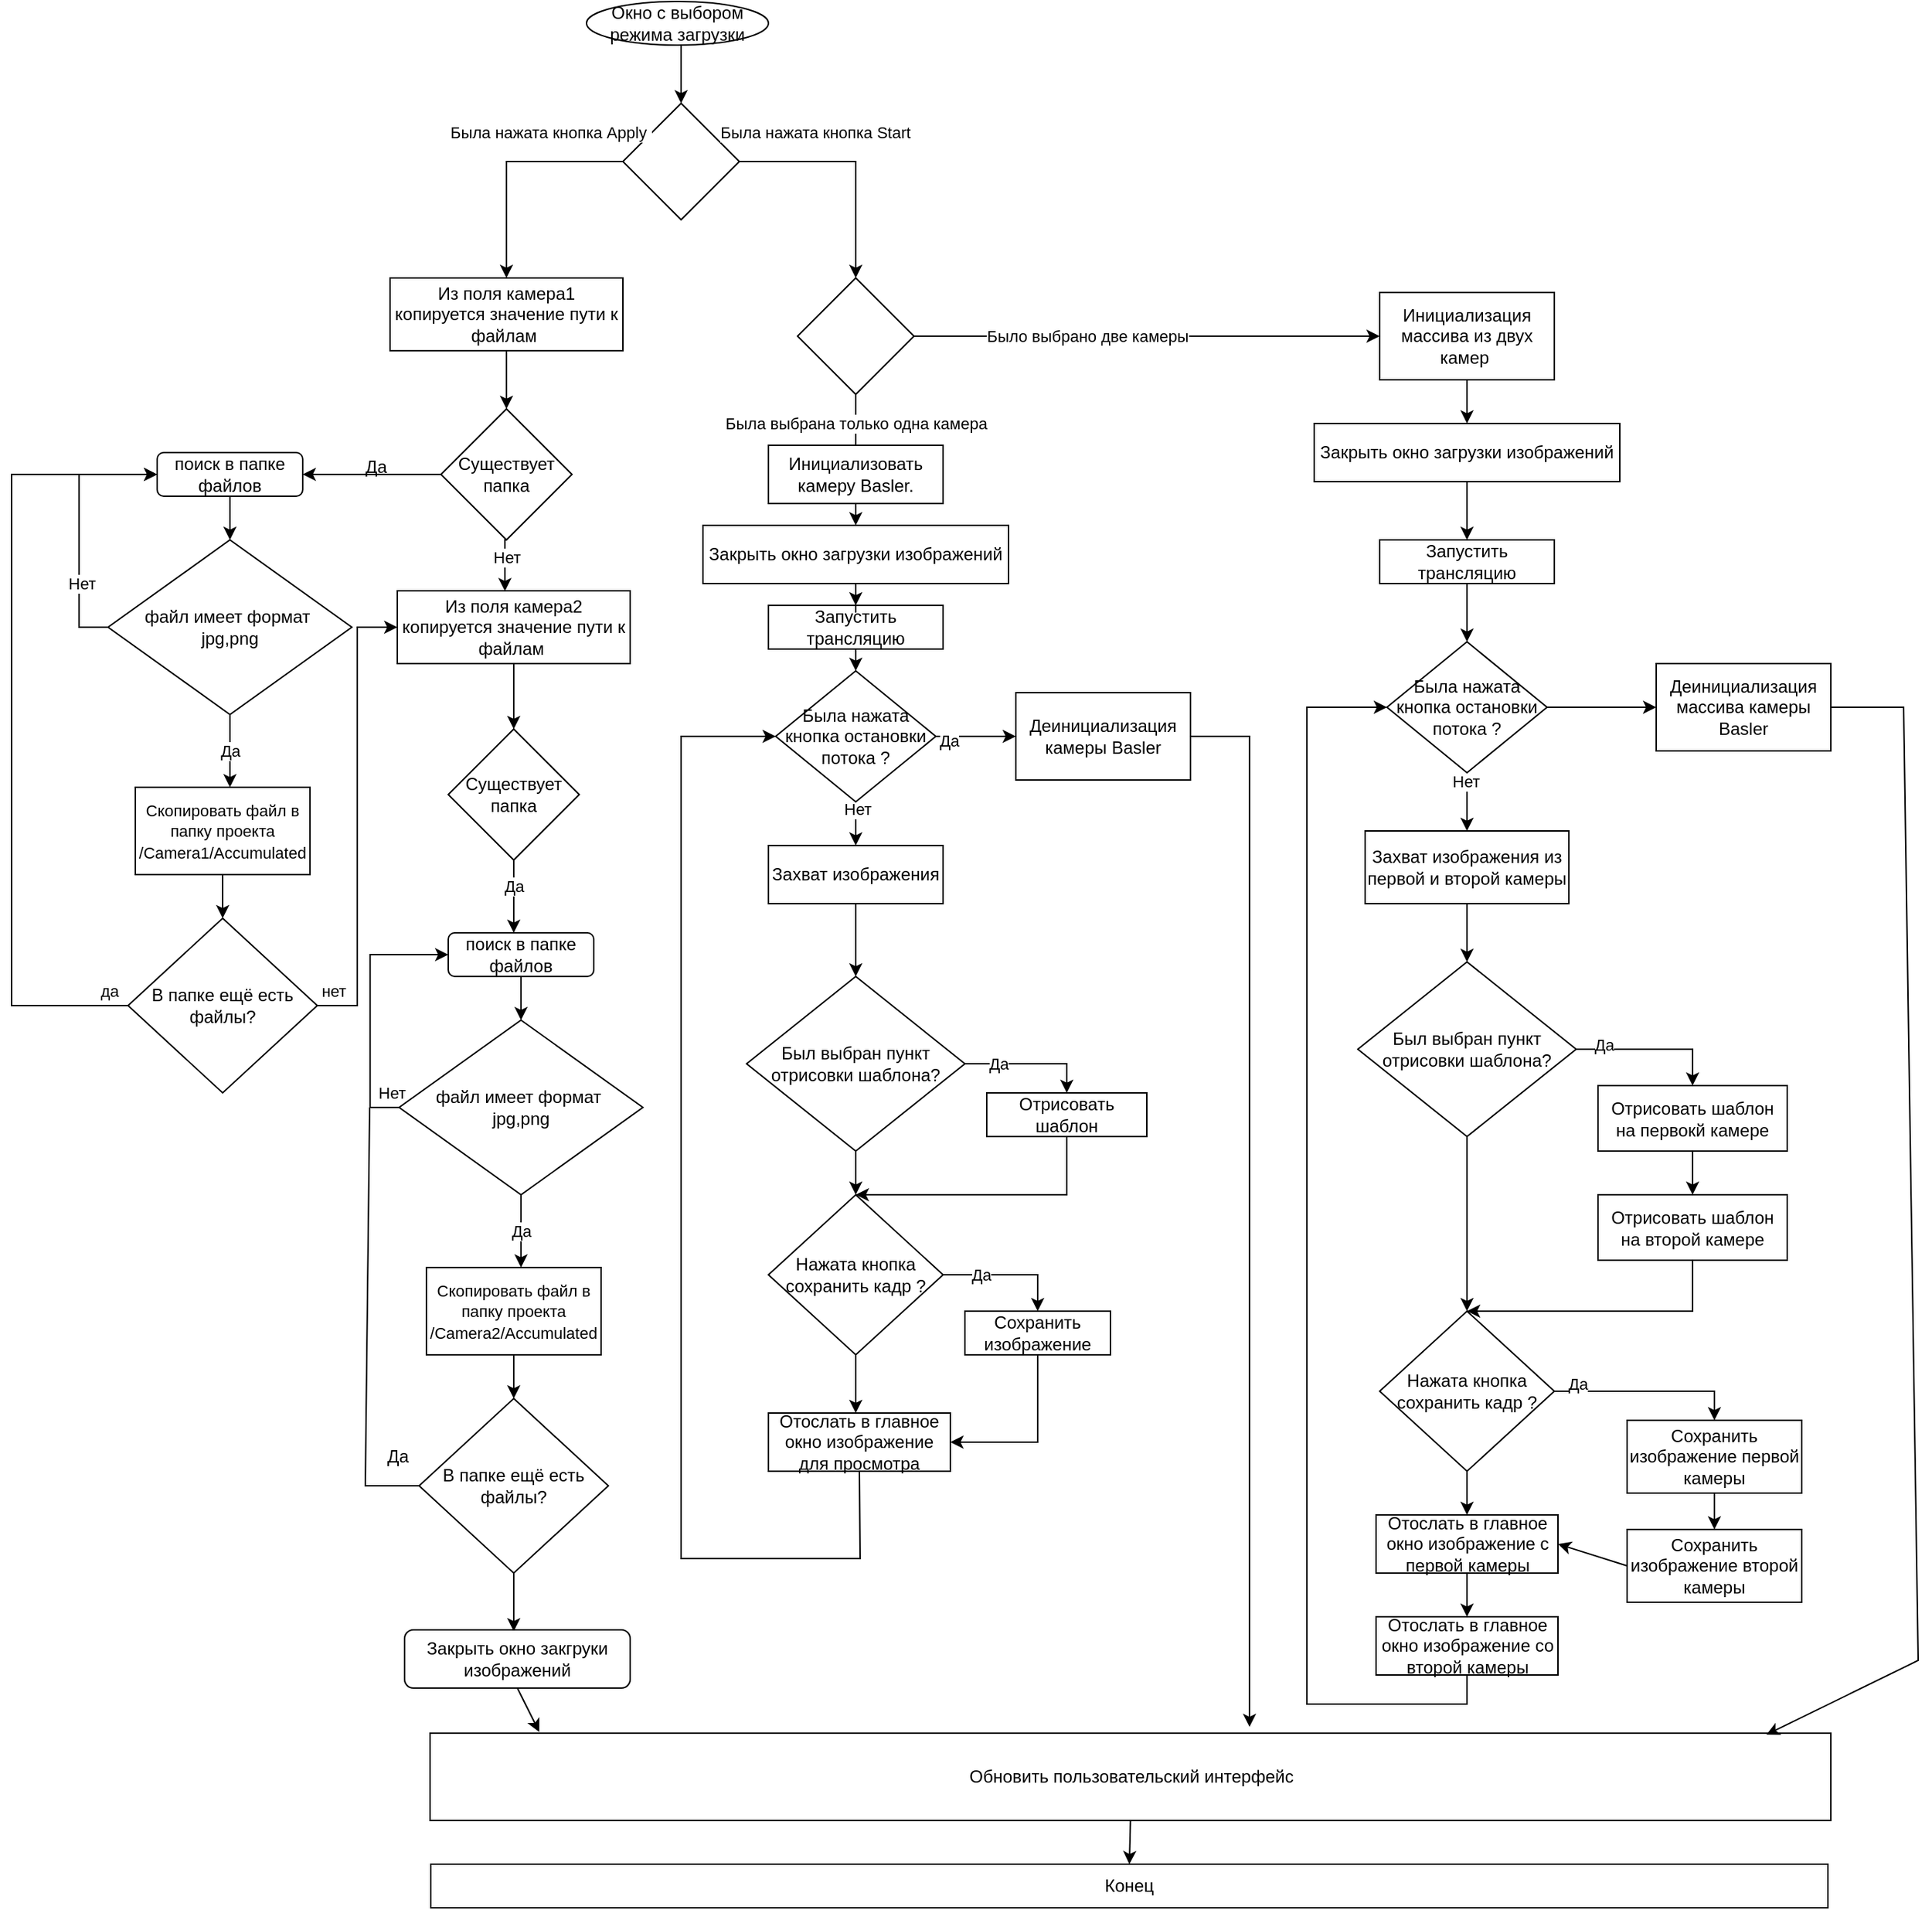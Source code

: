 <mxfile version="15.8.7" type="device"><diagram id="gzn6oDgQFuh3ZgMeKdMS" name="Страница 1"><mxGraphModel dx="4478" dy="1854" grid="1" gridSize="10" guides="1" tooltips="1" connect="1" arrows="1" fold="1" page="1" pageScale="1" pageWidth="827" pageHeight="1169" math="0" shadow="0"><root><mxCell id="0"/><mxCell id="1" parent="0"/><mxCell id="e9Lw-Bn_I731RZ1xXYnt-4" value="" style="rhombus;whiteSpace=wrap;html=1;" parent="1" vertex="1"><mxGeometry x="360" y="80" width="80" height="80" as="geometry"/></mxCell><mxCell id="e9Lw-Bn_I731RZ1xXYnt-6" value="" style="endArrow=classic;html=1;rounded=0;exitX=0.5;exitY=1;exitDx=0;exitDy=0;entryX=0.5;entryY=0;entryDx=0;entryDy=0;" parent="1" target="e9Lw-Bn_I731RZ1xXYnt-4" edge="1"><mxGeometry width="50" height="50" relative="1" as="geometry"><mxPoint x="400" y="40" as="sourcePoint"/><mxPoint x="330" y="280" as="targetPoint"/></mxGeometry></mxCell><mxCell id="e9Lw-Bn_I731RZ1xXYnt-7" value="" style="endArrow=classic;html=1;rounded=0;exitX=1;exitY=0.5;exitDx=0;exitDy=0;" parent="1" source="e9Lw-Bn_I731RZ1xXYnt-4" edge="1"><mxGeometry width="50" height="50" relative="1" as="geometry"><mxPoint x="480" y="250" as="sourcePoint"/><mxPoint x="520" y="200" as="targetPoint"/><Array as="points"><mxPoint x="520" y="120"/></Array></mxGeometry></mxCell><mxCell id="e9Lw-Bn_I731RZ1xXYnt-8" value="Была нажата кнопка Start" style="edgeLabel;html=1;align=center;verticalAlign=middle;resizable=0;points=[];" parent="e9Lw-Bn_I731RZ1xXYnt-7" vertex="1" connectable="0"><mxGeometry x="-0.656" y="-1" relative="1" as="geometry"><mxPoint x="24" y="-21" as="offset"/></mxGeometry></mxCell><mxCell id="e9Lw-Bn_I731RZ1xXYnt-9" value="" style="endArrow=classic;html=1;rounded=0;exitX=0;exitY=0.5;exitDx=0;exitDy=0;" parent="1" source="e9Lw-Bn_I731RZ1xXYnt-4" edge="1"><mxGeometry width="50" height="50" relative="1" as="geometry"><mxPoint x="230" y="280" as="sourcePoint"/><mxPoint x="280" y="200" as="targetPoint"/><Array as="points"><mxPoint x="280" y="120"/></Array></mxGeometry></mxCell><mxCell id="e9Lw-Bn_I731RZ1xXYnt-11" value="Была нажата кнопка Apply&amp;nbsp;" style="edgeLabel;html=1;align=center;verticalAlign=middle;resizable=0;points=[];" parent="e9Lw-Bn_I731RZ1xXYnt-9" vertex="1" connectable="0"><mxGeometry x="-0.335" relative="1" as="geometry"><mxPoint x="3" y="-20" as="offset"/></mxGeometry></mxCell><mxCell id="e9Lw-Bn_I731RZ1xXYnt-12" value="Из поля камера1 копируется значение пути к файлам&amp;nbsp;" style="rounded=0;whiteSpace=wrap;html=1;" parent="1" vertex="1"><mxGeometry x="200" y="200" width="160" height="50" as="geometry"/></mxCell><mxCell id="e9Lw-Bn_I731RZ1xXYnt-14" value="" style="endArrow=classic;html=1;rounded=0;exitX=0.5;exitY=1;exitDx=0;exitDy=0;entryX=0.5;entryY=0;entryDx=0;entryDy=0;" parent="1" source="e9Lw-Bn_I731RZ1xXYnt-12" edge="1"><mxGeometry width="50" height="50" relative="1" as="geometry"><mxPoint x="400" y="460" as="sourcePoint"/><mxPoint x="280" y="290" as="targetPoint"/></mxGeometry></mxCell><mxCell id="e9Lw-Bn_I731RZ1xXYnt-20" style="edgeStyle=orthogonalEdgeStyle;rounded=0;orthogonalLoop=1;jettySize=auto;html=1;" parent="1" source="e9Lw-Bn_I731RZ1xXYnt-17" edge="1"><mxGeometry relative="1" as="geometry"><mxPoint x="140" y="335" as="targetPoint"/></mxGeometry></mxCell><mxCell id="e9Lw-Bn_I731RZ1xXYnt-30" style="edgeStyle=orthogonalEdgeStyle;rounded=0;orthogonalLoop=1;jettySize=auto;html=1;exitX=0.5;exitY=1;exitDx=0;exitDy=0;entryX=0.462;entryY=0.004;entryDx=0;entryDy=0;entryPerimeter=0;" parent="1" source="e9Lw-Bn_I731RZ1xXYnt-17" target="e9Lw-Bn_I731RZ1xXYnt-31" edge="1"><mxGeometry relative="1" as="geometry"><mxPoint x="280" y="410" as="targetPoint"/></mxGeometry></mxCell><mxCell id="e9Lw-Bn_I731RZ1xXYnt-39" value="Нет" style="edgeLabel;html=1;align=center;verticalAlign=middle;resizable=0;points=[];" parent="e9Lw-Bn_I731RZ1xXYnt-30" vertex="1" connectable="0"><mxGeometry x="-0.303" y="1" relative="1" as="geometry"><mxPoint as="offset"/></mxGeometry></mxCell><mxCell id="e9Lw-Bn_I731RZ1xXYnt-17" value="Существует папка" style="rhombus;whiteSpace=wrap;html=1;" parent="1" vertex="1"><mxGeometry x="235" y="290" width="90" height="90" as="geometry"/></mxCell><mxCell id="e9Lw-Bn_I731RZ1xXYnt-21" value="поиск в папке файлов" style="rounded=1;whiteSpace=wrap;html=1;" parent="1" vertex="1"><mxGeometry x="40" y="320" width="100" height="30" as="geometry"/></mxCell><mxCell id="e9Lw-Bn_I731RZ1xXYnt-22" value="" style="endArrow=classic;html=1;rounded=0;exitX=0.5;exitY=1;exitDx=0;exitDy=0;" parent="1" source="e9Lw-Bn_I731RZ1xXYnt-21" edge="1"><mxGeometry width="50" height="50" relative="1" as="geometry"><mxPoint x="190" y="480" as="sourcePoint"/><mxPoint x="90" y="380" as="targetPoint"/></mxGeometry></mxCell><mxCell id="e9Lw-Bn_I731RZ1xXYnt-35" style="edgeStyle=orthogonalEdgeStyle;rounded=0;orthogonalLoop=1;jettySize=auto;html=1;exitX=0;exitY=0.5;exitDx=0;exitDy=0;entryX=0;entryY=0.5;entryDx=0;entryDy=0;" parent="1" source="e9Lw-Bn_I731RZ1xXYnt-23" target="e9Lw-Bn_I731RZ1xXYnt-21" edge="1"><mxGeometry relative="1" as="geometry"/></mxCell><mxCell id="e9Lw-Bn_I731RZ1xXYnt-36" value="Нет" style="edgeLabel;html=1;align=center;verticalAlign=middle;resizable=0;points=[];" parent="e9Lw-Bn_I731RZ1xXYnt-35" vertex="1" connectable="0"><mxGeometry x="-0.439" y="-1" relative="1" as="geometry"><mxPoint as="offset"/></mxGeometry></mxCell><mxCell id="e9Lw-Bn_I731RZ1xXYnt-23" value="файл имеет формат&amp;nbsp;&lt;br&gt;jpg,png" style="rhombus;whiteSpace=wrap;html=1;" parent="1" vertex="1"><mxGeometry x="6.25" y="380" width="167.5" height="120" as="geometry"/></mxCell><mxCell id="e9Lw-Bn_I731RZ1xXYnt-24" value="Да" style="endArrow=classic;html=1;rounded=0;exitX=0.5;exitY=1;exitDx=0;exitDy=0;" parent="1" source="e9Lw-Bn_I731RZ1xXYnt-23" edge="1"><mxGeometry width="50" height="50" relative="1" as="geometry"><mxPoint x="190" y="580" as="sourcePoint"/><mxPoint x="90" y="550" as="targetPoint"/></mxGeometry></mxCell><mxCell id="e9Lw-Bn_I731RZ1xXYnt-25" value="Да" style="text;html=1;align=center;verticalAlign=middle;resizable=0;points=[];autosize=1;strokeColor=none;fillColor=none;" parent="1" vertex="1"><mxGeometry x="175" y="320" width="30" height="20" as="geometry"/></mxCell><mxCell id="e9Lw-Bn_I731RZ1xXYnt-65" style="edgeStyle=orthogonalEdgeStyle;rounded=0;orthogonalLoop=1;jettySize=auto;html=1;entryX=0;entryY=0.5;entryDx=0;entryDy=0;" parent="1" source="e9Lw-Bn_I731RZ1xXYnt-28" target="e9Lw-Bn_I731RZ1xXYnt-31" edge="1"><mxGeometry relative="1" as="geometry"/></mxCell><mxCell id="e9Lw-Bn_I731RZ1xXYnt-67" value="нет" style="edgeLabel;html=1;align=center;verticalAlign=middle;resizable=0;points=[];" parent="e9Lw-Bn_I731RZ1xXYnt-65" vertex="1" connectable="0"><mxGeometry x="-0.581" y="2" relative="1" as="geometry"><mxPoint x="-15" y="28" as="offset"/></mxGeometry></mxCell><mxCell id="e9Lw-Bn_I731RZ1xXYnt-28" value="В папке ещё есть файлы?" style="rhombus;whiteSpace=wrap;html=1;" parent="1" vertex="1"><mxGeometry x="20" y="640" width="130" height="120" as="geometry"/></mxCell><mxCell id="e9Lw-Bn_I731RZ1xXYnt-29" value="" style="endArrow=classic;html=1;rounded=0;exitX=0;exitY=0.5;exitDx=0;exitDy=0;entryX=0;entryY=0.5;entryDx=0;entryDy=0;" parent="1" source="e9Lw-Bn_I731RZ1xXYnt-28" target="e9Lw-Bn_I731RZ1xXYnt-21" edge="1"><mxGeometry width="50" height="50" relative="1" as="geometry"><mxPoint x="280" y="640" as="sourcePoint"/><mxPoint x="330" y="590" as="targetPoint"/><Array as="points"><mxPoint x="-60" y="700"/><mxPoint x="-60" y="335"/></Array></mxGeometry></mxCell><mxCell id="e9Lw-Bn_I731RZ1xXYnt-68" value="да" style="edgeLabel;html=1;align=center;verticalAlign=middle;resizable=0;points=[];" parent="e9Lw-Bn_I731RZ1xXYnt-29" vertex="1" connectable="0"><mxGeometry x="-0.932" y="-2" relative="1" as="geometry"><mxPoint x="5" y="-8" as="offset"/></mxGeometry></mxCell><mxCell id="e9Lw-Bn_I731RZ1xXYnt-41" style="edgeStyle=orthogonalEdgeStyle;rounded=0;orthogonalLoop=1;jettySize=auto;html=1;entryX=0.5;entryY=0;entryDx=0;entryDy=0;" parent="1" source="e9Lw-Bn_I731RZ1xXYnt-31" target="e9Lw-Bn_I731RZ1xXYnt-40" edge="1"><mxGeometry relative="1" as="geometry"/></mxCell><mxCell id="e9Lw-Bn_I731RZ1xXYnt-31" value="Из поля камера2 копируется значение пути к файлам&amp;nbsp;" style="rounded=0;whiteSpace=wrap;html=1;" parent="1" vertex="1"><mxGeometry x="205" y="415" width="160" height="50" as="geometry"/></mxCell><mxCell id="e9Lw-Bn_I731RZ1xXYnt-37" style="edgeStyle=orthogonalEdgeStyle;rounded=0;orthogonalLoop=1;jettySize=auto;html=1;entryX=0.5;entryY=0;entryDx=0;entryDy=0;" parent="1" source="e9Lw-Bn_I731RZ1xXYnt-34" target="e9Lw-Bn_I731RZ1xXYnt-28" edge="1"><mxGeometry relative="1" as="geometry"/></mxCell><mxCell id="e9Lw-Bn_I731RZ1xXYnt-34" value="&lt;span style=&quot;font-size: 11px ; background-color: rgb(255 , 255 , 255)&quot;&gt;Скопировать файл в папку проекта /Camera1/Accumulated&lt;/span&gt;" style="rounded=0;whiteSpace=wrap;html=1;" parent="1" vertex="1"><mxGeometry x="25" y="550" width="120" height="60" as="geometry"/></mxCell><mxCell id="e9Lw-Bn_I731RZ1xXYnt-43" style="edgeStyle=orthogonalEdgeStyle;rounded=0;orthogonalLoop=1;jettySize=auto;html=1;" parent="1" source="e9Lw-Bn_I731RZ1xXYnt-40" edge="1"><mxGeometry relative="1" as="geometry"><mxPoint x="285" y="650" as="targetPoint"/></mxGeometry></mxCell><mxCell id="e9Lw-Bn_I731RZ1xXYnt-44" value="Да" style="edgeLabel;html=1;align=center;verticalAlign=middle;resizable=0;points=[];" parent="e9Lw-Bn_I731RZ1xXYnt-43" vertex="1" connectable="0"><mxGeometry x="-0.302" relative="1" as="geometry"><mxPoint as="offset"/></mxGeometry></mxCell><mxCell id="e9Lw-Bn_I731RZ1xXYnt-40" value="Существует папка" style="rhombus;whiteSpace=wrap;html=1;" parent="1" vertex="1"><mxGeometry x="240" y="510" width="90" height="90" as="geometry"/></mxCell><mxCell id="e9Lw-Bn_I731RZ1xXYnt-54" value="поиск в папке файлов" style="rounded=1;whiteSpace=wrap;html=1;" parent="1" vertex="1"><mxGeometry x="240" y="650" width="100" height="30" as="geometry"/></mxCell><mxCell id="e9Lw-Bn_I731RZ1xXYnt-55" value="" style="endArrow=classic;html=1;rounded=0;exitX=0.5;exitY=1;exitDx=0;exitDy=0;" parent="1" source="e9Lw-Bn_I731RZ1xXYnt-54" edge="1"><mxGeometry width="50" height="50" relative="1" as="geometry"><mxPoint x="390" y="810" as="sourcePoint"/><mxPoint x="290" y="710" as="targetPoint"/></mxGeometry></mxCell><mxCell id="e9Lw-Bn_I731RZ1xXYnt-56" style="edgeStyle=orthogonalEdgeStyle;rounded=0;orthogonalLoop=1;jettySize=auto;html=1;exitX=0;exitY=0.5;exitDx=0;exitDy=0;entryX=0;entryY=0.5;entryDx=0;entryDy=0;" parent="1" source="e9Lw-Bn_I731RZ1xXYnt-58" target="e9Lw-Bn_I731RZ1xXYnt-54" edge="1"><mxGeometry relative="1" as="geometry"/></mxCell><mxCell id="e9Lw-Bn_I731RZ1xXYnt-57" value="Нет" style="edgeLabel;html=1;align=center;verticalAlign=middle;resizable=0;points=[];" parent="e9Lw-Bn_I731RZ1xXYnt-56" vertex="1" connectable="0"><mxGeometry x="-0.439" y="-1" relative="1" as="geometry"><mxPoint x="13" y="20" as="offset"/></mxGeometry></mxCell><mxCell id="e9Lw-Bn_I731RZ1xXYnt-58" value="файл имеет формат&amp;nbsp;&lt;br&gt;jpg,png" style="rhombus;whiteSpace=wrap;html=1;" parent="1" vertex="1"><mxGeometry x="206.25" y="710" width="167.5" height="120" as="geometry"/></mxCell><mxCell id="e9Lw-Bn_I731RZ1xXYnt-59" value="Да" style="endArrow=classic;html=1;rounded=0;exitX=0.5;exitY=1;exitDx=0;exitDy=0;" parent="1" source="e9Lw-Bn_I731RZ1xXYnt-58" edge="1"><mxGeometry width="50" height="50" relative="1" as="geometry"><mxPoint x="390" y="910" as="sourcePoint"/><mxPoint x="290" y="880" as="targetPoint"/></mxGeometry></mxCell><mxCell id="e9Lw-Bn_I731RZ1xXYnt-73" style="edgeStyle=orthogonalEdgeStyle;rounded=0;orthogonalLoop=1;jettySize=auto;html=1;" parent="1" source="e9Lw-Bn_I731RZ1xXYnt-61" edge="1"><mxGeometry relative="1" as="geometry"><mxPoint x="285" y="1130" as="targetPoint"/></mxGeometry></mxCell><mxCell id="e9Lw-Bn_I731RZ1xXYnt-61" value="В папке ещё есть файлы?" style="rhombus;whiteSpace=wrap;html=1;" parent="1" vertex="1"><mxGeometry x="220" y="970" width="130" height="120" as="geometry"/></mxCell><mxCell id="e9Lw-Bn_I731RZ1xXYnt-63" style="edgeStyle=orthogonalEdgeStyle;rounded=0;orthogonalLoop=1;jettySize=auto;html=1;entryX=0.5;entryY=0;entryDx=0;entryDy=0;" parent="1" source="e9Lw-Bn_I731RZ1xXYnt-64" target="e9Lw-Bn_I731RZ1xXYnt-61" edge="1"><mxGeometry relative="1" as="geometry"/></mxCell><mxCell id="e9Lw-Bn_I731RZ1xXYnt-64" value="&lt;span style=&quot;font-size: 11px ; background-color: rgb(255 , 255 , 255)&quot;&gt;Скопировать файл в папку проекта /Camera2/Accumulated&lt;/span&gt;" style="rounded=0;whiteSpace=wrap;html=1;" parent="1" vertex="1"><mxGeometry x="225" y="880" width="120" height="60" as="geometry"/></mxCell><mxCell id="e9Lw-Bn_I731RZ1xXYnt-71" value="" style="endArrow=none;html=1;rounded=0;exitX=0;exitY=0.5;exitDx=0;exitDy=0;" parent="1" source="e9Lw-Bn_I731RZ1xXYnt-61" edge="1"><mxGeometry width="50" height="50" relative="1" as="geometry"><mxPoint x="20" y="970" as="sourcePoint"/><mxPoint x="186" y="770" as="targetPoint"/><Array as="points"><mxPoint x="183" y="1030"/></Array></mxGeometry></mxCell><mxCell id="e9Lw-Bn_I731RZ1xXYnt-72" value="Да" style="text;html=1;align=center;verticalAlign=middle;resizable=0;points=[];autosize=1;strokeColor=none;fillColor=none;" parent="1" vertex="1"><mxGeometry x="190" y="1000" width="30" height="20" as="geometry"/></mxCell><mxCell id="e9Lw-Bn_I731RZ1xXYnt-77" value="Закрыть окно закгруки изображений" style="rounded=1;whiteSpace=wrap;html=1;" parent="1" vertex="1"><mxGeometry x="210" y="1129" width="155" height="40" as="geometry"/></mxCell><mxCell id="e9Lw-Bn_I731RZ1xXYnt-78" value="Обновить пользовательский интерфейс" style="rounded=0;whiteSpace=wrap;html=1;" parent="1" vertex="1"><mxGeometry x="227.5" y="1200" width="962.5" height="60" as="geometry"/></mxCell><mxCell id="e9Lw-Bn_I731RZ1xXYnt-79" value="" style="endArrow=classic;html=1;rounded=0;exitX=0.5;exitY=1;exitDx=0;exitDy=0;entryX=0.078;entryY=-0.013;entryDx=0;entryDy=0;entryPerimeter=0;" parent="1" source="e9Lw-Bn_I731RZ1xXYnt-77" target="e9Lw-Bn_I731RZ1xXYnt-78" edge="1"><mxGeometry width="50" height="50" relative="1" as="geometry"><mxPoint x="500" y="1320" as="sourcePoint"/><mxPoint x="550" y="1270" as="targetPoint"/></mxGeometry></mxCell><mxCell id="e9Lw-Bn_I731RZ1xXYnt-84" style="edgeStyle=orthogonalEdgeStyle;rounded=0;orthogonalLoop=1;jettySize=auto;html=1;" parent="1" source="e9Lw-Bn_I731RZ1xXYnt-83" edge="1"><mxGeometry relative="1" as="geometry"><mxPoint x="520" y="330" as="targetPoint"/><Array as="points"><mxPoint x="520" y="310"/><mxPoint x="520" y="310"/></Array></mxGeometry></mxCell><mxCell id="e9Lw-Bn_I731RZ1xXYnt-85" value="Была выбрана только одна камера" style="edgeLabel;html=1;align=center;verticalAlign=middle;resizable=0;points=[];" parent="e9Lw-Bn_I731RZ1xXYnt-84" vertex="1" connectable="0"><mxGeometry x="-0.754" y="1" relative="1" as="geometry"><mxPoint x="-1" y="14" as="offset"/></mxGeometry></mxCell><mxCell id="e9Lw-Bn_I731RZ1xXYnt-130" style="edgeStyle=orthogonalEdgeStyle;rounded=0;orthogonalLoop=1;jettySize=auto;html=1;entryX=0;entryY=0.5;entryDx=0;entryDy=0;" parent="1" source="e9Lw-Bn_I731RZ1xXYnt-83" target="e9Lw-Bn_I731RZ1xXYnt-133" edge="1"><mxGeometry relative="1" as="geometry"><mxPoint x="750" y="240" as="targetPoint"/></mxGeometry></mxCell><mxCell id="e9Lw-Bn_I731RZ1xXYnt-131" value="Было выбрано две камеры" style="edgeLabel;html=1;align=center;verticalAlign=middle;resizable=0;points=[];" parent="e9Lw-Bn_I731RZ1xXYnt-130" vertex="1" connectable="0"><mxGeometry x="-0.409" relative="1" as="geometry"><mxPoint x="24" as="offset"/></mxGeometry></mxCell><mxCell id="e9Lw-Bn_I731RZ1xXYnt-83" value="" style="rhombus;whiteSpace=wrap;html=1;" parent="1" vertex="1"><mxGeometry x="480" y="200" width="80" height="80" as="geometry"/></mxCell><mxCell id="e9Lw-Bn_I731RZ1xXYnt-88" value="Инициализовать камеру Basler." style="rounded=0;whiteSpace=wrap;html=1;" parent="1" vertex="1"><mxGeometry x="460" y="315" width="120" height="40" as="geometry"/></mxCell><mxCell id="e9Lw-Bn_I731RZ1xXYnt-90" value="" style="endArrow=classic;html=1;rounded=0;exitX=0.5;exitY=1;exitDx=0;exitDy=0;entryX=0.5;entryY=0;entryDx=0;entryDy=0;" parent="1" source="e9Lw-Bn_I731RZ1xXYnt-88" target="e9Lw-Bn_I731RZ1xXYnt-123" edge="1"><mxGeometry width="50" height="50" relative="1" as="geometry"><mxPoint x="550" y="500" as="sourcePoint"/><mxPoint x="520" y="420" as="targetPoint"/></mxGeometry></mxCell><mxCell id="e9Lw-Bn_I731RZ1xXYnt-91" value="Запустить трансляцию" style="rounded=0;whiteSpace=wrap;html=1;" parent="1" vertex="1"><mxGeometry x="460" y="425" width="120" height="30" as="geometry"/></mxCell><mxCell id="e9Lw-Bn_I731RZ1xXYnt-92" value="Захват изображения" style="rounded=0;whiteSpace=wrap;html=1;" parent="1" vertex="1"><mxGeometry x="460" y="590" width="120" height="40" as="geometry"/></mxCell><mxCell id="e9Lw-Bn_I731RZ1xXYnt-93" value="" style="endArrow=classic;html=1;rounded=0;exitX=0.5;exitY=1;exitDx=0;exitDy=0;entryX=0.5;entryY=0;entryDx=0;entryDy=0;" parent="1" source="e9Lw-Bn_I731RZ1xXYnt-91" target="e9Lw-Bn_I731RZ1xXYnt-95" edge="1"><mxGeometry width="50" height="50" relative="1" as="geometry"><mxPoint x="790" y="550" as="sourcePoint"/><mxPoint x="840" y="500" as="targetPoint"/></mxGeometry></mxCell><mxCell id="e9Lw-Bn_I731RZ1xXYnt-94" value="Нажата кнопка сохранить кадр ?" style="rhombus;whiteSpace=wrap;html=1;" parent="1" vertex="1"><mxGeometry x="460" y="830" width="120" height="110" as="geometry"/></mxCell><mxCell id="e9Lw-Bn_I731RZ1xXYnt-97" style="edgeStyle=orthogonalEdgeStyle;rounded=0;orthogonalLoop=1;jettySize=auto;html=1;exitX=0.5;exitY=1;exitDx=0;exitDy=0;entryX=0.5;entryY=0;entryDx=0;entryDy=0;" parent="1" source="e9Lw-Bn_I731RZ1xXYnt-95" target="e9Lw-Bn_I731RZ1xXYnt-92" edge="1"><mxGeometry relative="1" as="geometry"><mxPoint x="520" y="580" as="targetPoint"/><mxPoint x="590" y="650" as="sourcePoint"/></mxGeometry></mxCell><mxCell id="e9Lw-Bn_I731RZ1xXYnt-98" value="Нет" style="edgeLabel;html=1;align=center;verticalAlign=middle;resizable=0;points=[];" parent="e9Lw-Bn_I731RZ1xXYnt-97" vertex="1" connectable="0"><mxGeometry x="-0.713" y="1" relative="1" as="geometry"><mxPoint as="offset"/></mxGeometry></mxCell><mxCell id="e9Lw-Bn_I731RZ1xXYnt-95" value="Была нажата кнопка остановки потока ?" style="rhombus;whiteSpace=wrap;html=1;" parent="1" vertex="1"><mxGeometry x="465" y="470" width="110" height="90" as="geometry"/></mxCell><mxCell id="e9Lw-Bn_I731RZ1xXYnt-102" value="" style="endArrow=classic;html=1;rounded=0;exitX=0.5;exitY=1;exitDx=0;exitDy=0;" parent="1" source="e9Lw-Bn_I731RZ1xXYnt-92" edge="1"><mxGeometry width="50" height="50" relative="1" as="geometry"><mxPoint x="630" y="770" as="sourcePoint"/><mxPoint x="520" y="680" as="targetPoint"/></mxGeometry></mxCell><mxCell id="e9Lw-Bn_I731RZ1xXYnt-105" style="edgeStyle=orthogonalEdgeStyle;rounded=0;orthogonalLoop=1;jettySize=auto;html=1;entryX=0.5;entryY=0;entryDx=0;entryDy=0;" parent="1" source="e9Lw-Bn_I731RZ1xXYnt-103" target="e9Lw-Bn_I731RZ1xXYnt-106" edge="1"><mxGeometry relative="1" as="geometry"><mxPoint x="640" y="740" as="targetPoint"/></mxGeometry></mxCell><mxCell id="e9Lw-Bn_I731RZ1xXYnt-108" value="Да" style="edgeLabel;html=1;align=center;verticalAlign=middle;resizable=0;points=[];" parent="e9Lw-Bn_I731RZ1xXYnt-105" vertex="1" connectable="0"><mxGeometry x="-0.504" relative="1" as="geometry"><mxPoint as="offset"/></mxGeometry></mxCell><mxCell id="e9Lw-Bn_I731RZ1xXYnt-103" value="Был выбран пункт отрисовки шаблона?" style="rhombus;whiteSpace=wrap;html=1;" parent="1" vertex="1"><mxGeometry x="445" y="680" width="150" height="120" as="geometry"/></mxCell><mxCell id="e9Lw-Bn_I731RZ1xXYnt-109" style="edgeStyle=orthogonalEdgeStyle;rounded=0;orthogonalLoop=1;jettySize=auto;html=1;entryX=0.5;entryY=0;entryDx=0;entryDy=0;" parent="1" source="e9Lw-Bn_I731RZ1xXYnt-106" target="e9Lw-Bn_I731RZ1xXYnt-94" edge="1"><mxGeometry relative="1" as="geometry"><Array as="points"><mxPoint x="665" y="830"/></Array></mxGeometry></mxCell><mxCell id="e9Lw-Bn_I731RZ1xXYnt-106" value="Отрисовать шаблон" style="rounded=0;whiteSpace=wrap;html=1;" parent="1" vertex="1"><mxGeometry x="610" y="760" width="110" height="30" as="geometry"/></mxCell><mxCell id="e9Lw-Bn_I731RZ1xXYnt-107" value="" style="endArrow=classic;html=1;rounded=0;exitX=0.5;exitY=1;exitDx=0;exitDy=0;entryX=0.5;entryY=0;entryDx=0;entryDy=0;" parent="1" source="e9Lw-Bn_I731RZ1xXYnt-103" target="e9Lw-Bn_I731RZ1xXYnt-94" edge="1"><mxGeometry width="50" height="50" relative="1" as="geometry"><mxPoint x="710" y="920" as="sourcePoint"/><mxPoint x="760" y="870" as="targetPoint"/></mxGeometry></mxCell><mxCell id="e9Lw-Bn_I731RZ1xXYnt-110" value="" style="endArrow=classic;html=1;rounded=0;exitX=1;exitY=0.5;exitDx=0;exitDy=0;entryX=0.5;entryY=0;entryDx=0;entryDy=0;" parent="1" source="e9Lw-Bn_I731RZ1xXYnt-94" target="e9Lw-Bn_I731RZ1xXYnt-115" edge="1"><mxGeometry width="50" height="50" relative="1" as="geometry"><mxPoint x="640" y="920" as="sourcePoint"/><mxPoint x="650" y="885" as="targetPoint"/><Array as="points"><mxPoint x="645" y="885"/></Array></mxGeometry></mxCell><mxCell id="e9Lw-Bn_I731RZ1xXYnt-111" value="Да" style="edgeLabel;html=1;align=center;verticalAlign=middle;resizable=0;points=[];" parent="e9Lw-Bn_I731RZ1xXYnt-110" vertex="1" connectable="0"><mxGeometry x="-0.433" relative="1" as="geometry"><mxPoint as="offset"/></mxGeometry></mxCell><mxCell id="e9Lw-Bn_I731RZ1xXYnt-115" value="Сохранить изображение" style="rounded=0;whiteSpace=wrap;html=1;" parent="1" vertex="1"><mxGeometry x="595" y="910" width="100" height="30" as="geometry"/></mxCell><mxCell id="e9Lw-Bn_I731RZ1xXYnt-117" value="" style="endArrow=classic;html=1;rounded=0;exitX=0.5;exitY=1;exitDx=0;exitDy=0;" parent="1" source="e9Lw-Bn_I731RZ1xXYnt-94" edge="1"><mxGeometry width="50" height="50" relative="1" as="geometry"><mxPoint x="610" y="1020" as="sourcePoint"/><mxPoint x="520" y="980" as="targetPoint"/></mxGeometry></mxCell><mxCell id="e9Lw-Bn_I731RZ1xXYnt-118" value="" style="endArrow=classic;html=1;rounded=0;exitX=0.5;exitY=1;exitDx=0;exitDy=0;entryX=1;entryY=0.5;entryDx=0;entryDy=0;" parent="1" source="e9Lw-Bn_I731RZ1xXYnt-115" target="e9Lw-Bn_I731RZ1xXYnt-119" edge="1"><mxGeometry width="50" height="50" relative="1" as="geometry"><mxPoint x="720" y="1050" as="sourcePoint"/><mxPoint x="645" y="970" as="targetPoint"/><Array as="points"><mxPoint x="645" y="1000"/></Array></mxGeometry></mxCell><mxCell id="e9Lw-Bn_I731RZ1xXYnt-119" value="Отослать в главное окно изображение для просмотра" style="rounded=0;whiteSpace=wrap;html=1;" parent="1" vertex="1"><mxGeometry x="460" y="980" width="125" height="40" as="geometry"/></mxCell><mxCell id="e9Lw-Bn_I731RZ1xXYnt-120" value="" style="endArrow=classic;html=1;rounded=0;exitX=0.5;exitY=1;exitDx=0;exitDy=0;entryX=0;entryY=0.5;entryDx=0;entryDy=0;" parent="1" source="e9Lw-Bn_I731RZ1xXYnt-119" target="e9Lw-Bn_I731RZ1xXYnt-95" edge="1"><mxGeometry width="50" height="50" relative="1" as="geometry"><mxPoint x="400" y="970" as="sourcePoint"/><mxPoint x="450" y="920" as="targetPoint"/><Array as="points"><mxPoint x="523" y="1080"/><mxPoint x="400" y="1080"/><mxPoint x="400" y="515"/></Array></mxGeometry></mxCell><mxCell id="e9Lw-Bn_I731RZ1xXYnt-172" style="edgeStyle=orthogonalEdgeStyle;rounded=0;orthogonalLoop=1;jettySize=auto;html=1;entryX=0.585;entryY=-0.072;entryDx=0;entryDy=0;entryPerimeter=0;" parent="1" source="e9Lw-Bn_I731RZ1xXYnt-121" target="e9Lw-Bn_I731RZ1xXYnt-78" edge="1"><mxGeometry relative="1" as="geometry"><Array as="points"><mxPoint x="791" y="515"/></Array></mxGeometry></mxCell><mxCell id="e9Lw-Bn_I731RZ1xXYnt-121" value="Деинициализация камеры Basler" style="rounded=0;whiteSpace=wrap;html=1;" parent="1" vertex="1"><mxGeometry x="630" y="485" width="120" height="60" as="geometry"/></mxCell><mxCell id="e9Lw-Bn_I731RZ1xXYnt-122" value="" style="endArrow=classic;html=1;rounded=0;exitX=1;exitY=0.5;exitDx=0;exitDy=0;entryX=0;entryY=0.5;entryDx=0;entryDy=0;" parent="1" source="e9Lw-Bn_I731RZ1xXYnt-95" target="e9Lw-Bn_I731RZ1xXYnt-121" edge="1"><mxGeometry width="50" height="50" relative="1" as="geometry"><mxPoint x="730" y="650" as="sourcePoint"/><mxPoint x="780" y="600" as="targetPoint"/></mxGeometry></mxCell><mxCell id="e9Lw-Bn_I731RZ1xXYnt-126" value="Да" style="edgeLabel;html=1;align=center;verticalAlign=middle;resizable=0;points=[];" parent="e9Lw-Bn_I731RZ1xXYnt-122" vertex="1" connectable="0"><mxGeometry x="-0.679" y="-3" relative="1" as="geometry"><mxPoint as="offset"/></mxGeometry></mxCell><mxCell id="e9Lw-Bn_I731RZ1xXYnt-125" style="edgeStyle=orthogonalEdgeStyle;rounded=0;orthogonalLoop=1;jettySize=auto;html=1;" parent="1" source="e9Lw-Bn_I731RZ1xXYnt-123" target="e9Lw-Bn_I731RZ1xXYnt-91" edge="1"><mxGeometry relative="1" as="geometry"/></mxCell><mxCell id="e9Lw-Bn_I731RZ1xXYnt-123" value="Закрыть окно загрузки изображений" style="rounded=0;whiteSpace=wrap;html=1;" parent="1" vertex="1"><mxGeometry x="415" y="370" width="210" height="40" as="geometry"/></mxCell><mxCell id="e9Lw-Bn_I731RZ1xXYnt-135" style="edgeStyle=orthogonalEdgeStyle;rounded=0;orthogonalLoop=1;jettySize=auto;html=1;entryX=0.5;entryY=0;entryDx=0;entryDy=0;" parent="1" source="e9Lw-Bn_I731RZ1xXYnt-133" target="e9Lw-Bn_I731RZ1xXYnt-134" edge="1"><mxGeometry relative="1" as="geometry"/></mxCell><mxCell id="e9Lw-Bn_I731RZ1xXYnt-133" value="Инициализация массива из двух камер&amp;nbsp;" style="rounded=0;whiteSpace=wrap;html=1;" parent="1" vertex="1"><mxGeometry x="880" y="210" width="120" height="60" as="geometry"/></mxCell><mxCell id="e9Lw-Bn_I731RZ1xXYnt-134" value="Закрыть окно загрузки изображений" style="rounded=0;whiteSpace=wrap;html=1;" parent="1" vertex="1"><mxGeometry x="835" y="300" width="210" height="40" as="geometry"/></mxCell><mxCell id="e9Lw-Bn_I731RZ1xXYnt-139" style="edgeStyle=orthogonalEdgeStyle;rounded=0;orthogonalLoop=1;jettySize=auto;html=1;entryX=0.5;entryY=0;entryDx=0;entryDy=0;" parent="1" source="e9Lw-Bn_I731RZ1xXYnt-136" target="e9Lw-Bn_I731RZ1xXYnt-138" edge="1"><mxGeometry relative="1" as="geometry"/></mxCell><mxCell id="e9Lw-Bn_I731RZ1xXYnt-136" value="Запустить трансляцию" style="rounded=0;whiteSpace=wrap;html=1;" parent="1" vertex="1"><mxGeometry x="880" y="380" width="120" height="30" as="geometry"/></mxCell><mxCell id="e9Lw-Bn_I731RZ1xXYnt-137" value="" style="endArrow=classic;html=1;rounded=0;exitX=0.5;exitY=1;exitDx=0;exitDy=0;entryX=0.5;entryY=0;entryDx=0;entryDy=0;" parent="1" source="e9Lw-Bn_I731RZ1xXYnt-134" target="e9Lw-Bn_I731RZ1xXYnt-136" edge="1"><mxGeometry width="50" height="50" relative="1" as="geometry"><mxPoint x="1080" y="530" as="sourcePoint"/><mxPoint x="1130" y="480" as="targetPoint"/></mxGeometry></mxCell><mxCell id="e9Lw-Bn_I731RZ1xXYnt-141" style="edgeStyle=orthogonalEdgeStyle;rounded=0;orthogonalLoop=1;jettySize=auto;html=1;entryX=0.5;entryY=0;entryDx=0;entryDy=0;" parent="1" source="e9Lw-Bn_I731RZ1xXYnt-138" target="e9Lw-Bn_I731RZ1xXYnt-140" edge="1"><mxGeometry relative="1" as="geometry"><Array as="points"><mxPoint x="940" y="550"/><mxPoint x="940" y="550"/></Array></mxGeometry></mxCell><mxCell id="e9Lw-Bn_I731RZ1xXYnt-166" value="Нет" style="edgeLabel;html=1;align=center;verticalAlign=middle;resizable=0;points=[];" parent="e9Lw-Bn_I731RZ1xXYnt-141" vertex="1" connectable="0"><mxGeometry x="-0.707" y="-1" relative="1" as="geometry"><mxPoint as="offset"/></mxGeometry></mxCell><mxCell id="e9Lw-Bn_I731RZ1xXYnt-138" value="Была нажата кнопка остановки потока ?" style="rhombus;whiteSpace=wrap;html=1;" parent="1" vertex="1"><mxGeometry x="885" y="450" width="110" height="90" as="geometry"/></mxCell><mxCell id="e9Lw-Bn_I731RZ1xXYnt-140" value="Захват изображения из первой и второй камеры" style="rounded=0;whiteSpace=wrap;html=1;" parent="1" vertex="1"><mxGeometry x="870" y="580" width="140" height="50" as="geometry"/></mxCell><mxCell id="e9Lw-Bn_I731RZ1xXYnt-142" value="Был выбран пункт отрисовки шаблона?" style="rhombus;whiteSpace=wrap;html=1;" parent="1" vertex="1"><mxGeometry x="865" y="670" width="150" height="120" as="geometry"/></mxCell><mxCell id="e9Lw-Bn_I731RZ1xXYnt-143" value="" style="endArrow=classic;html=1;rounded=0;exitX=0.5;exitY=1;exitDx=0;exitDy=0;entryX=0.5;entryY=0;entryDx=0;entryDy=0;" parent="1" source="e9Lw-Bn_I731RZ1xXYnt-140" target="e9Lw-Bn_I731RZ1xXYnt-142" edge="1"><mxGeometry width="50" height="50" relative="1" as="geometry"><mxPoint x="1220" y="820" as="sourcePoint"/><mxPoint x="1270" y="770" as="targetPoint"/></mxGeometry></mxCell><mxCell id="e9Lw-Bn_I731RZ1xXYnt-144" value="" style="endArrow=classic;html=1;rounded=0;exitX=1;exitY=0.5;exitDx=0;exitDy=0;entryX=0.5;entryY=0;entryDx=0;entryDy=0;" parent="1" source="e9Lw-Bn_I731RZ1xXYnt-142" target="e9Lw-Bn_I731RZ1xXYnt-147" edge="1"><mxGeometry width="50" height="50" relative="1" as="geometry"><mxPoint x="1060" y="920" as="sourcePoint"/><mxPoint x="1100" y="700" as="targetPoint"/><Array as="points"><mxPoint x="1095" y="730"/></Array></mxGeometry></mxCell><mxCell id="e9Lw-Bn_I731RZ1xXYnt-148" value="Да" style="edgeLabel;html=1;align=center;verticalAlign=middle;resizable=0;points=[];" parent="e9Lw-Bn_I731RZ1xXYnt-144" vertex="1" connectable="0"><mxGeometry x="-0.63" y="3" relative="1" as="geometry"><mxPoint x="-1" as="offset"/></mxGeometry></mxCell><mxCell id="e9Lw-Bn_I731RZ1xXYnt-147" value="Отрисовать шаблон на первокй камере" style="rounded=0;whiteSpace=wrap;html=1;" parent="1" vertex="1"><mxGeometry x="1030" y="755" width="130" height="45" as="geometry"/></mxCell><mxCell id="e9Lw-Bn_I731RZ1xXYnt-149" value="Отрисовать шаблон на второй камере" style="rounded=0;whiteSpace=wrap;html=1;" parent="1" vertex="1"><mxGeometry x="1030" y="830" width="130" height="45" as="geometry"/></mxCell><mxCell id="e9Lw-Bn_I731RZ1xXYnt-150" value="" style="endArrow=classic;html=1;rounded=0;exitX=0.5;exitY=1;exitDx=0;exitDy=0;entryX=0.5;entryY=0;entryDx=0;entryDy=0;" parent="1" source="e9Lw-Bn_I731RZ1xXYnt-147" target="e9Lw-Bn_I731RZ1xXYnt-149" edge="1"><mxGeometry width="50" height="50" relative="1" as="geometry"><mxPoint x="1180" y="1010" as="sourcePoint"/><mxPoint x="1230" y="960" as="targetPoint"/></mxGeometry></mxCell><mxCell id="e9Lw-Bn_I731RZ1xXYnt-151" value="Нажата кнопка сохранить кадр ?" style="rhombus;whiteSpace=wrap;html=1;" parent="1" vertex="1"><mxGeometry x="880" y="910" width="120" height="110" as="geometry"/></mxCell><mxCell id="e9Lw-Bn_I731RZ1xXYnt-152" value="" style="endArrow=classic;html=1;rounded=0;exitX=0.5;exitY=1;exitDx=0;exitDy=0;entryX=0.5;entryY=0;entryDx=0;entryDy=0;" parent="1" source="e9Lw-Bn_I731RZ1xXYnt-142" target="e9Lw-Bn_I731RZ1xXYnt-151" edge="1"><mxGeometry width="50" height="50" relative="1" as="geometry"><mxPoint x="1120" y="1060" as="sourcePoint"/><mxPoint x="1170" y="1010" as="targetPoint"/></mxGeometry></mxCell><mxCell id="e9Lw-Bn_I731RZ1xXYnt-153" value="" style="endArrow=classic;html=1;rounded=0;exitX=0.5;exitY=1;exitDx=0;exitDy=0;entryX=0.5;entryY=0;entryDx=0;entryDy=0;" parent="1" source="e9Lw-Bn_I731RZ1xXYnt-149" target="e9Lw-Bn_I731RZ1xXYnt-151" edge="1"><mxGeometry width="50" height="50" relative="1" as="geometry"><mxPoint x="1280" y="1050" as="sourcePoint"/><mxPoint x="1330" y="1000" as="targetPoint"/><Array as="points"><mxPoint x="1095" y="910"/></Array></mxGeometry></mxCell><mxCell id="e9Lw-Bn_I731RZ1xXYnt-154" value="" style="endArrow=classic;html=1;rounded=0;exitX=1;exitY=0.5;exitDx=0;exitDy=0;entryX=0.5;entryY=0;entryDx=0;entryDy=0;" parent="1" source="e9Lw-Bn_I731RZ1xXYnt-151" target="e9Lw-Bn_I731RZ1xXYnt-156" edge="1"><mxGeometry width="50" height="50" relative="1" as="geometry"><mxPoint x="1000" y="1000" as="sourcePoint"/><mxPoint x="1070" y="965" as="targetPoint"/><Array as="points"><mxPoint x="1110" y="965"/></Array></mxGeometry></mxCell><mxCell id="e9Lw-Bn_I731RZ1xXYnt-157" value="Да" style="edgeLabel;html=1;align=center;verticalAlign=middle;resizable=0;points=[];" parent="e9Lw-Bn_I731RZ1xXYnt-154" vertex="1" connectable="0"><mxGeometry x="-0.76" y="5" relative="1" as="geometry"><mxPoint as="offset"/></mxGeometry></mxCell><mxCell id="e9Lw-Bn_I731RZ1xXYnt-156" value="Сохранить изображение первой камеры" style="rounded=0;whiteSpace=wrap;html=1;" parent="1" vertex="1"><mxGeometry x="1050" y="985" width="120" height="50" as="geometry"/></mxCell><mxCell id="e9Lw-Bn_I731RZ1xXYnt-158" value="Сохранить изображение второй камеры" style="rounded=0;whiteSpace=wrap;html=1;" parent="1" vertex="1"><mxGeometry x="1050" y="1060" width="120" height="50" as="geometry"/></mxCell><mxCell id="e9Lw-Bn_I731RZ1xXYnt-159" value="" style="endArrow=classic;html=1;rounded=0;exitX=0.5;exitY=1;exitDx=0;exitDy=0;entryX=0.5;entryY=0;entryDx=0;entryDy=0;" parent="1" source="e9Lw-Bn_I731RZ1xXYnt-156" target="e9Lw-Bn_I731RZ1xXYnt-158" edge="1"><mxGeometry width="50" height="50" relative="1" as="geometry"><mxPoint x="1200" y="1100" as="sourcePoint"/><mxPoint x="1250" y="1050" as="targetPoint"/></mxGeometry></mxCell><mxCell id="e9Lw-Bn_I731RZ1xXYnt-163" style="edgeStyle=orthogonalEdgeStyle;rounded=0;orthogonalLoop=1;jettySize=auto;html=1;entryX=0.5;entryY=0;entryDx=0;entryDy=0;" parent="1" source="e9Lw-Bn_I731RZ1xXYnt-160" target="e9Lw-Bn_I731RZ1xXYnt-162" edge="1"><mxGeometry relative="1" as="geometry"/></mxCell><mxCell id="e9Lw-Bn_I731RZ1xXYnt-160" value="Отослать в главное окно изображение с первой камеры" style="rounded=0;whiteSpace=wrap;html=1;" parent="1" vertex="1"><mxGeometry x="877.5" y="1050" width="125" height="40" as="geometry"/></mxCell><mxCell id="e9Lw-Bn_I731RZ1xXYnt-161" value="" style="endArrow=classic;html=1;rounded=0;exitX=0.5;exitY=1;exitDx=0;exitDy=0;entryX=0.5;entryY=0;entryDx=0;entryDy=0;" parent="1" source="e9Lw-Bn_I731RZ1xXYnt-151" target="e9Lw-Bn_I731RZ1xXYnt-160" edge="1"><mxGeometry width="50" height="50" relative="1" as="geometry"><mxPoint x="1140" y="1160" as="sourcePoint"/><mxPoint x="1190" y="1110" as="targetPoint"/></mxGeometry></mxCell><mxCell id="e9Lw-Bn_I731RZ1xXYnt-162" value="Отослать в главное окно изображение со второй камеры" style="rounded=0;whiteSpace=wrap;html=1;" parent="1" vertex="1"><mxGeometry x="877.5" y="1120" width="125" height="40" as="geometry"/></mxCell><mxCell id="e9Lw-Bn_I731RZ1xXYnt-164" value="" style="endArrow=classic;html=1;rounded=0;exitX=0;exitY=0.5;exitDx=0;exitDy=0;entryX=1;entryY=0.5;entryDx=0;entryDy=0;" parent="1" source="e9Lw-Bn_I731RZ1xXYnt-158" target="e9Lw-Bn_I731RZ1xXYnt-160" edge="1"><mxGeometry width="50" height="50" relative="1" as="geometry"><mxPoint x="1130" y="1200" as="sourcePoint"/><mxPoint x="1180" y="1150" as="targetPoint"/></mxGeometry></mxCell><mxCell id="e9Lw-Bn_I731RZ1xXYnt-165" value="" style="endArrow=classic;html=1;rounded=0;entryX=0;entryY=0.5;entryDx=0;entryDy=0;exitX=0.5;exitY=1;exitDx=0;exitDy=0;" parent="1" source="e9Lw-Bn_I731RZ1xXYnt-162" target="e9Lw-Bn_I731RZ1xXYnt-138" edge="1"><mxGeometry width="50" height="50" relative="1" as="geometry"><mxPoint x="1190" y="1240" as="sourcePoint"/><mxPoint x="1240" y="1190" as="targetPoint"/><Array as="points"><mxPoint x="940" y="1180"/><mxPoint x="830" y="1180"/><mxPoint x="830" y="1160"/><mxPoint x="830" y="495"/></Array></mxGeometry></mxCell><mxCell id="e9Lw-Bn_I731RZ1xXYnt-167" value="Деинициализация массива камеры Basler" style="rounded=0;whiteSpace=wrap;html=1;" parent="1" vertex="1"><mxGeometry x="1070" y="465" width="120" height="60" as="geometry"/></mxCell><mxCell id="e9Lw-Bn_I731RZ1xXYnt-168" value="" style="endArrow=classic;html=1;rounded=0;exitX=1;exitY=0.5;exitDx=0;exitDy=0;entryX=0;entryY=0.5;entryDx=0;entryDy=0;" parent="1" source="e9Lw-Bn_I731RZ1xXYnt-138" target="e9Lw-Bn_I731RZ1xXYnt-167" edge="1"><mxGeometry width="50" height="50" relative="1" as="geometry"><mxPoint x="1280" y="660" as="sourcePoint"/><mxPoint x="1330" y="610" as="targetPoint"/></mxGeometry></mxCell><mxCell id="e9Lw-Bn_I731RZ1xXYnt-170" value="" style="endArrow=classic;html=1;rounded=0;exitX=1;exitY=0.5;exitDx=0;exitDy=0;entryX=0.954;entryY=0.017;entryDx=0;entryDy=0;entryPerimeter=0;" parent="1" source="e9Lw-Bn_I731RZ1xXYnt-167" target="e9Lw-Bn_I731RZ1xXYnt-78" edge="1"><mxGeometry width="50" height="50" relative="1" as="geometry"><mxPoint x="1440" y="1000" as="sourcePoint"/><mxPoint x="1490" y="950" as="targetPoint"/><Array as="points"><mxPoint x="1240" y="495"/><mxPoint x="1250" y="1150"/></Array></mxGeometry></mxCell><mxCell id="4YgpVwLZ9qRvC0glpaCO-1" value="Конец" style="rounded=0;whiteSpace=wrap;html=1;" vertex="1" parent="1"><mxGeometry x="228" y="1290" width="960" height="30" as="geometry"/></mxCell><mxCell id="4YgpVwLZ9qRvC0glpaCO-2" value="&lt;span&gt;Окно с выбором режима загрузки&lt;/span&gt;" style="ellipse;whiteSpace=wrap;html=1;" vertex="1" parent="1"><mxGeometry x="335" y="10" width="125" height="30" as="geometry"/></mxCell><mxCell id="4YgpVwLZ9qRvC0glpaCO-3" value="" style="endArrow=classic;html=1;rounded=0;exitX=0.5;exitY=1;exitDx=0;exitDy=0;entryX=0.5;entryY=0;entryDx=0;entryDy=0;" edge="1" parent="1" source="e9Lw-Bn_I731RZ1xXYnt-78" target="4YgpVwLZ9qRvC0glpaCO-1"><mxGeometry width="50" height="50" relative="1" as="geometry"><mxPoint x="710" y="1410" as="sourcePoint"/><mxPoint x="760" y="1360" as="targetPoint"/></mxGeometry></mxCell></root></mxGraphModel></diagram></mxfile>